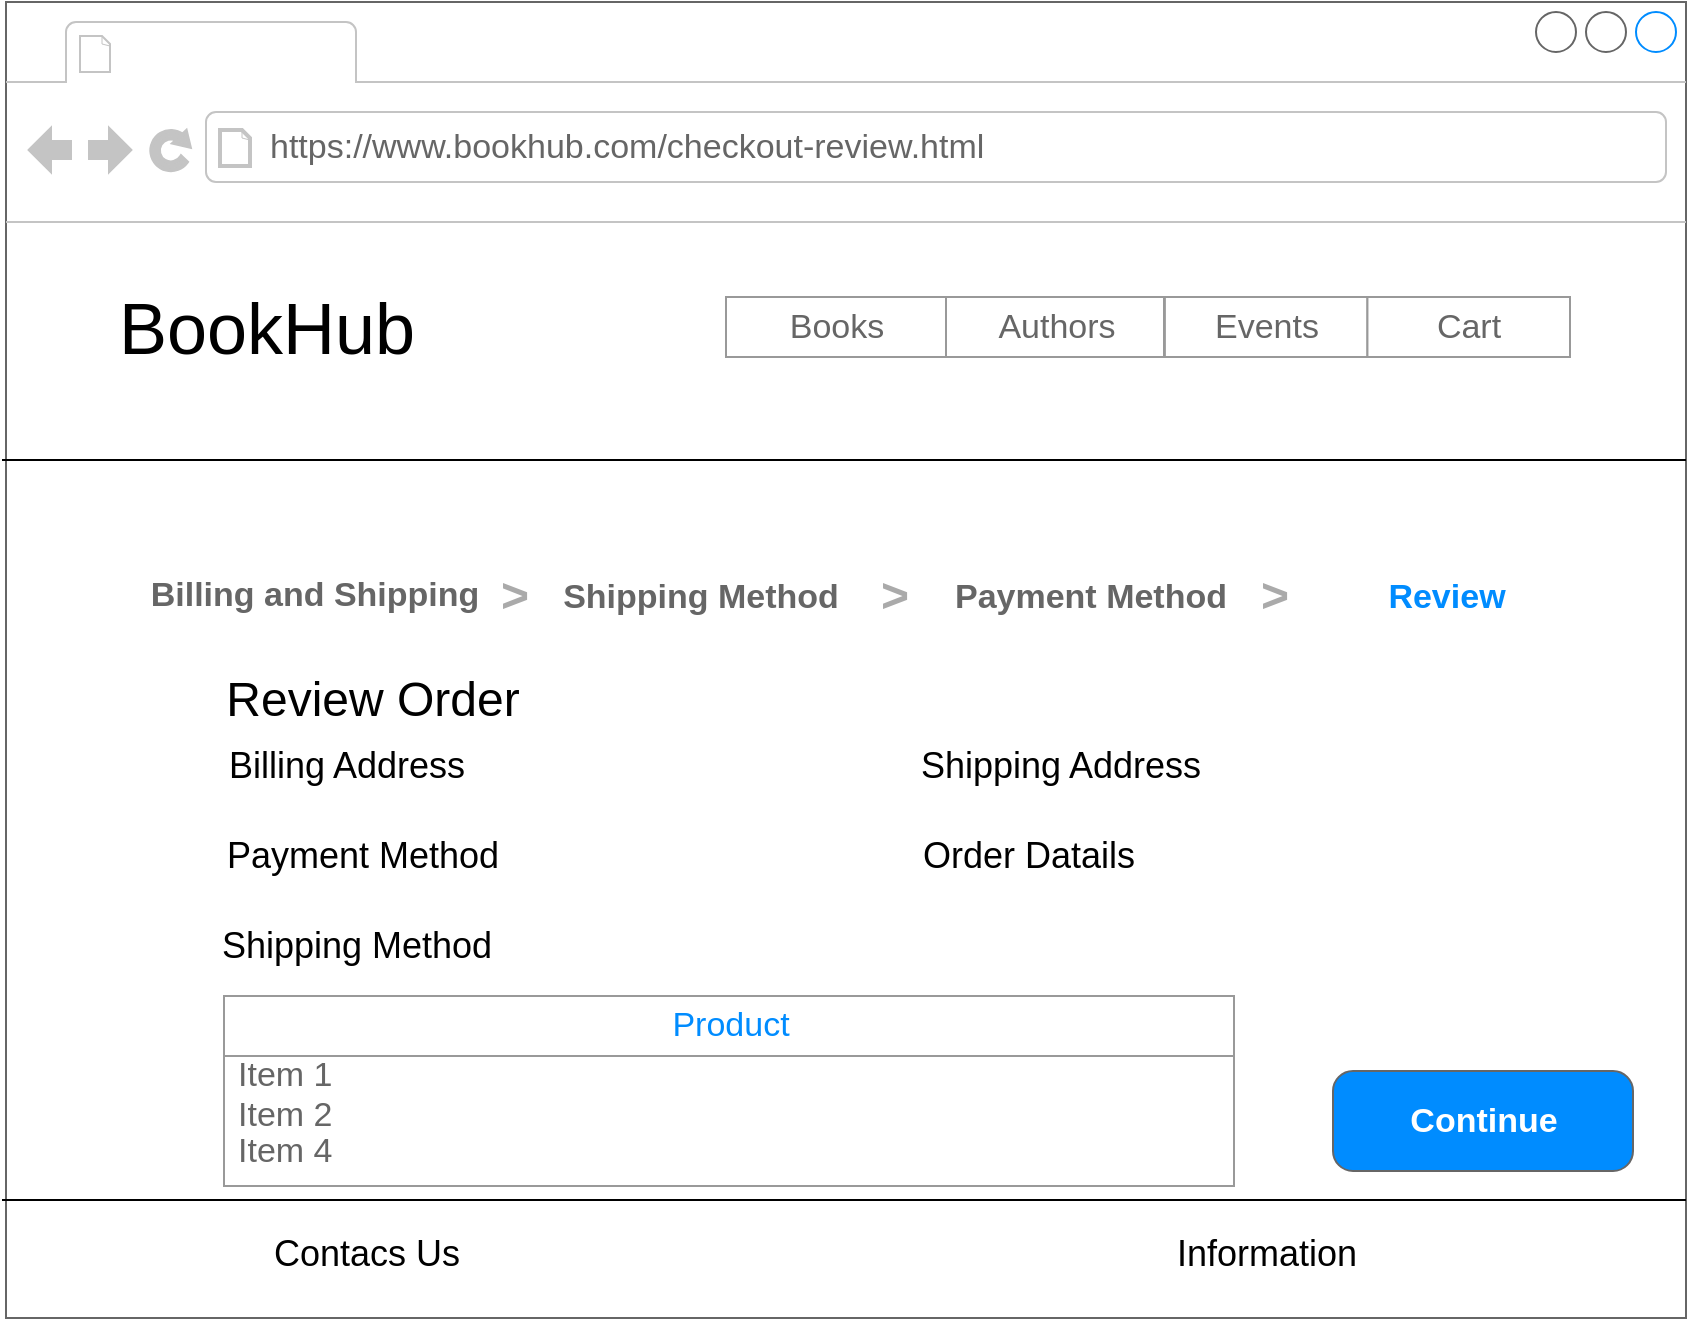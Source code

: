 <mxfile version="10.8.1" type="device"><diagram id="2fuwYE4tPdZ0bRQL50rZ" name="Page-3"><mxGraphModel dx="1207" dy="645" grid="0" gridSize="10" guides="1" tooltips="1" connect="1" arrows="1" fold="1" page="1" pageScale="1" pageWidth="827" pageHeight="1169" math="0" shadow="0"><root><mxCell id="_cAGtymyQdYTcpMUowJ--0"/><mxCell id="_cAGtymyQdYTcpMUowJ--1" parent="_cAGtymyQdYTcpMUowJ--0"/><mxCell id="Wj_hTVPUTUDSRRmb9nRt-0" value="" style="strokeWidth=1;shadow=0;dashed=0;align=center;html=1;shape=mxgraph.mockup.containers.browserWindow;rSize=0;fillColor=#ffffff;strokeColor=#666666;strokeColor2=#008cff;strokeColor3=#c4c4c4;mainText=,;recursiveResize=0;" vertex="1" parent="_cAGtymyQdYTcpMUowJ--1"><mxGeometry x="49" y="24" width="840" height="658" as="geometry"/></mxCell><mxCell id="Wj_hTVPUTUDSRRmb9nRt-1" value="" style="strokeWidth=1;shadow=0;dashed=0;align=center;html=1;shape=mxgraph.mockup.containers.anchor;fontSize=17;fontColor=#666666;align=left;" vertex="1" parent="Wj_hTVPUTUDSRRmb9nRt-0"><mxGeometry x="60" y="12" width="110" height="26" as="geometry"/></mxCell><mxCell id="Wj_hTVPUTUDSRRmb9nRt-2" value="https://www.bookhub.com/checkout-review.html&lt;br&gt;" style="strokeWidth=1;shadow=0;dashed=0;align=center;html=1;shape=mxgraph.mockup.containers.anchor;rSize=0;fontSize=17;fontColor=#666666;align=left;" vertex="1" parent="Wj_hTVPUTUDSRRmb9nRt-0"><mxGeometry x="130" y="60" width="250" height="26" as="geometry"/></mxCell><mxCell id="Wj_hTVPUTUDSRRmb9nRt-23" value="&lt;font style=&quot;font-size: 36px&quot;&gt;BookHub&lt;/font&gt;&lt;br&gt;" style="text;html=1;strokeColor=none;fillColor=none;align=center;verticalAlign=middle;whiteSpace=wrap;rounded=0;" vertex="1" parent="Wj_hTVPUTUDSRRmb9nRt-0"><mxGeometry x="41.5" y="132.5" width="177" height="60" as="geometry"/></mxCell><mxCell id="Wj_hTVPUTUDSRRmb9nRt-14" value="" style="strokeWidth=1;shadow=0;dashed=0;align=center;html=1;shape=mxgraph.mockup.forms.rrect;rSize=0;strokeColor=#999999;fillColor=#ffffff;" vertex="1" parent="Wj_hTVPUTUDSRRmb9nRt-0"><mxGeometry x="360" y="147.5" width="422" height="30" as="geometry"/></mxCell><mxCell id="Wj_hTVPUTUDSRRmb9nRt-15" value="Books" style="strokeColor=inherit;fillColor=inherit;gradientColor=inherit;strokeWidth=1;shadow=0;dashed=0;align=center;html=1;shape=mxgraph.mockup.forms.rrect;rSize=0;fontSize=17;fontColor=#666666;" vertex="1" parent="Wj_hTVPUTUDSRRmb9nRt-14"><mxGeometry width="110" height="30" as="geometry"/></mxCell><mxCell id="Wj_hTVPUTUDSRRmb9nRt-16" value="Authors" style="strokeColor=inherit;fillColor=inherit;gradientColor=inherit;strokeWidth=1;shadow=0;dashed=0;align=center;html=1;shape=mxgraph.mockup.forms.rrect;rSize=0;fontSize=17;fontColor=#666666;" vertex="1" parent="Wj_hTVPUTUDSRRmb9nRt-14"><mxGeometry x="110" width="109" height="30" as="geometry"/></mxCell><mxCell id="Wj_hTVPUTUDSRRmb9nRt-17" value="Events" style="strokeColor=inherit;fillColor=inherit;gradientColor=inherit;strokeWidth=1;shadow=0;dashed=0;align=center;html=1;shape=mxgraph.mockup.forms.rrect;rSize=0;fontSize=17;fontColor=#666666;" vertex="1" parent="Wj_hTVPUTUDSRRmb9nRt-14"><mxGeometry x="219.44" width="101.28" height="30" as="geometry"/></mxCell><mxCell id="Wj_hTVPUTUDSRRmb9nRt-18" value="Cart" style="strokeColor=inherit;fillColor=inherit;gradientColor=inherit;strokeWidth=1;shadow=0;dashed=0;align=center;html=1;shape=mxgraph.mockup.forms.rrect;rSize=0;fontSize=17;fontColor=#666666;" vertex="1" parent="Wj_hTVPUTUDSRRmb9nRt-14"><mxGeometry x="320.72" width="101.28" height="30" as="geometry"/></mxCell><mxCell id="Wj_hTVPUTUDSRRmb9nRt-29" value="&lt;font style=&quot;font-size: 18px&quot;&gt;Contacs Us&lt;/font&gt;&lt;br&gt;" style="text;html=1;strokeColor=none;fillColor=none;align=center;verticalAlign=middle;whiteSpace=wrap;rounded=0;" vertex="1" parent="Wj_hTVPUTUDSRRmb9nRt-0"><mxGeometry x="121" y="606" width="119" height="40" as="geometry"/></mxCell><mxCell id="Wj_hTVPUTUDSRRmb9nRt-30" value="&lt;font style=&quot;font-size: 18px&quot;&gt;Information&lt;/font&gt;&lt;br&gt;" style="text;html=1;strokeColor=none;fillColor=none;align=center;verticalAlign=middle;whiteSpace=wrap;rounded=0;" vertex="1" parent="Wj_hTVPUTUDSRRmb9nRt-0"><mxGeometry x="571" y="606" width="119" height="40" as="geometry"/></mxCell><mxCell id="B5abtC58vUyeeaZMiuM_-163" value="Continue" style="strokeWidth=1;shadow=0;dashed=0;align=center;html=1;shape=mxgraph.mockup.buttons.button;strokeColor=#666666;fontColor=#ffffff;mainText=;buttonStyle=round;fontSize=17;fontStyle=1;fillColor=#008cff;whiteSpace=wrap;" vertex="1" parent="Wj_hTVPUTUDSRRmb9nRt-0"><mxGeometry x="663.5" y="534.5" width="150" height="50" as="geometry"/></mxCell><mxCell id="B5abtC58vUyeeaZMiuM_-168" value="&lt;font style=&quot;font-size: 24px&quot;&gt;Review Order&lt;/font&gt;" style="text;html=1;strokeColor=none;fillColor=none;align=center;verticalAlign=middle;whiteSpace=wrap;rounded=0;" vertex="1" parent="Wj_hTVPUTUDSRRmb9nRt-0"><mxGeometry x="76" y="338.5" width="215" height="20" as="geometry"/></mxCell><mxCell id="B5abtC58vUyeeaZMiuM_-183" value="&gt;" style="strokeWidth=1;shadow=0;dashed=0;align=center;html=1;shape=mxgraph.mockup.navigation.anchor;fontSize=24;fontColor=#aaaaaa;fontStyle=1;fillColor=none;" vertex="1" parent="Wj_hTVPUTUDSRRmb9nRt-0"><mxGeometry x="243.5" y="282" width="20" height="30" as="geometry"/></mxCell><mxCell id="B5abtC58vUyeeaZMiuM_-184" value="Billing and Shipping" style="strokeWidth=1;shadow=0;dashed=0;align=center;html=1;shape=mxgraph.mockup.navigation.anchor;fontSize=17;fontColor=#666666;fontStyle=1;fillColor=none;" vertex="1" parent="Wj_hTVPUTUDSRRmb9nRt-0"><mxGeometry x="123.5" y="282" width="60" height="30" as="geometry"/></mxCell><mxCell id="B5abtC58vUyeeaZMiuM_-185" value="&gt;" style="strokeWidth=1;shadow=0;dashed=0;align=center;html=1;shape=mxgraph.mockup.navigation.anchor;fontSize=24;fontColor=#aaaaaa;fontStyle=1;fillColor=none;" vertex="1" parent="Wj_hTVPUTUDSRRmb9nRt-0"><mxGeometry x="433.5" y="282" width="20" height="30" as="geometry"/></mxCell><mxCell id="B5abtC58vUyeeaZMiuM_-187" value="&gt;" style="strokeWidth=1;shadow=0;dashed=0;align=center;html=1;shape=mxgraph.mockup.navigation.anchor;fontSize=24;fontColor=#aaaaaa;fontStyle=1;fillColor=none;" vertex="1" parent="Wj_hTVPUTUDSRRmb9nRt-0"><mxGeometry x="623.5" y="282" width="20" height="30" as="geometry"/></mxCell><mxCell id="B5abtC58vUyeeaZMiuM_-213" value="Payment Method" style="strokeWidth=1;shadow=0;dashed=0;align=center;html=1;shape=mxgraph.mockup.navigation.anchor;fontSize=17;fontColor=#666666;fontStyle=1;fillColor=none;" vertex="1" parent="Wj_hTVPUTUDSRRmb9nRt-0"><mxGeometry x="511.5" y="283" width="60" height="30" as="geometry"/></mxCell><mxCell id="B5abtC58vUyeeaZMiuM_-225" value="Review" style="strokeWidth=1;shadow=0;dashed=0;align=center;html=1;shape=mxgraph.mockup.navigation.anchor;fontSize=17;fontColor=#008cff;fontStyle=1;fillColor=#3D5DFF;" vertex="1" parent="Wj_hTVPUTUDSRRmb9nRt-0"><mxGeometry x="690" y="283" width="60" height="30" as="geometry"/></mxCell><mxCell id="B5abtC58vUyeeaZMiuM_-212" value="Shipping Method" style="strokeWidth=1;shadow=0;dashed=0;align=center;html=1;shape=mxgraph.mockup.navigation.anchor;fontSize=17;fontColor=#666666;fontStyle=1;fillColor=none;" vertex="1" parent="Wj_hTVPUTUDSRRmb9nRt-0"><mxGeometry x="317" y="283" width="60" height="30" as="geometry"/></mxCell><mxCell id="B5abtC58vUyeeaZMiuM_-247" value="&lt;font style=&quot;font-size: 18px&quot;&gt;Billing Address&lt;/font&gt;" style="text;html=1;strokeColor=none;fillColor=none;align=center;verticalAlign=middle;whiteSpace=wrap;rounded=0;" vertex="1" parent="Wj_hTVPUTUDSRRmb9nRt-0"><mxGeometry x="62.5" y="371.5" width="215" height="20" as="geometry"/></mxCell><mxCell id="B5abtC58vUyeeaZMiuM_-248" value="&lt;font style=&quot;font-size: 18px&quot;&gt;Shipping Address&lt;/font&gt;" style="text;html=1;strokeColor=none;fillColor=none;align=center;verticalAlign=middle;whiteSpace=wrap;rounded=0;" vertex="1" parent="Wj_hTVPUTUDSRRmb9nRt-0"><mxGeometry x="420" y="371.5" width="215" height="20" as="geometry"/></mxCell><mxCell id="B5abtC58vUyeeaZMiuM_-250" value="&lt;font style=&quot;font-size: 18px&quot;&gt;Payment Method&lt;/font&gt;" style="text;html=1;strokeColor=none;fillColor=none;align=center;verticalAlign=middle;whiteSpace=wrap;rounded=0;" vertex="1" parent="Wj_hTVPUTUDSRRmb9nRt-0"><mxGeometry x="71" y="417" width="215" height="20" as="geometry"/></mxCell><mxCell id="B5abtC58vUyeeaZMiuM_-251" value="&lt;font style=&quot;font-size: 18px&quot;&gt;Shipping Method&lt;/font&gt;" style="text;html=1;strokeColor=none;fillColor=none;align=center;verticalAlign=middle;whiteSpace=wrap;rounded=0;" vertex="1" parent="Wj_hTVPUTUDSRRmb9nRt-0"><mxGeometry x="68" y="462" width="215" height="20" as="geometry"/></mxCell><mxCell id="B5abtC58vUyeeaZMiuM_-252" value="&lt;font style=&quot;font-size: 18px&quot;&gt;Order Datails&lt;/font&gt;" style="text;html=1;strokeColor=none;fillColor=none;align=center;verticalAlign=middle;whiteSpace=wrap;rounded=0;" vertex="1" parent="Wj_hTVPUTUDSRRmb9nRt-0"><mxGeometry x="403.5" y="417" width="215" height="20" as="geometry"/></mxCell><mxCell id="B5abtC58vUyeeaZMiuM_-254" value="" style="strokeWidth=1;shadow=0;dashed=0;align=center;html=1;shape=mxgraph.mockup.forms.rrect;rSize=0;strokeColor=#999999;fillColor=#ffffff;fontSize=17;fontColor=#666666;" vertex="1" parent="Wj_hTVPUTUDSRRmb9nRt-0"><mxGeometry x="109" y="497" width="505" height="95" as="geometry"/></mxCell><mxCell id="B5abtC58vUyeeaZMiuM_-255" value="Product" style="strokeWidth=1;shadow=0;dashed=0;align=center;html=1;shape=mxgraph.mockup.forms.rrect;rSize=0;strokeColor=#999999;fontColor=#008cff;fontSize=17;fillColor=#ffffff;resizeWidth=1;" vertex="1" parent="B5abtC58vUyeeaZMiuM_-254"><mxGeometry width="505.0" height="30" relative="1" as="geometry"/></mxCell><mxCell id="B5abtC58vUyeeaZMiuM_-256" value="Item 1" style="strokeWidth=1;shadow=0;dashed=0;align=center;html=1;shape=mxgraph.mockup.forms.anchor;fontSize=17;fontColor=#666666;align=left;spacingLeft=5;resizeWidth=1;" vertex="1" parent="B5abtC58vUyeeaZMiuM_-254"><mxGeometry width="505.0" height="20" relative="1" as="geometry"><mxPoint y="30" as="offset"/></mxGeometry></mxCell><mxCell id="B5abtC58vUyeeaZMiuM_-257" value="Item 2" style="strokeWidth=1;shadow=0;dashed=0;align=center;html=1;shape=mxgraph.mockup.forms.anchor;fontSize=17;fontColor=#666666;align=left;spacingLeft=5;resizeWidth=1;" vertex="1" parent="B5abtC58vUyeeaZMiuM_-254"><mxGeometry width="505.0" height="20" relative="1" as="geometry"><mxPoint y="50" as="offset"/></mxGeometry></mxCell><mxCell id="B5abtC58vUyeeaZMiuM_-259" value="Item 4" style="strokeWidth=1;shadow=0;dashed=0;align=center;html=1;shape=mxgraph.mockup.forms.anchor;fontSize=17;fontColor=#666666;align=left;spacingLeft=5;resizeWidth=1;" vertex="1" parent="B5abtC58vUyeeaZMiuM_-254"><mxGeometry width="505.0" height="20" relative="1" as="geometry"><mxPoint y="68" as="offset"/></mxGeometry></mxCell><mxCell id="Wj_hTVPUTUDSRRmb9nRt-26" value="" style="endArrow=none;html=1;entryX=0;entryY=0.419;entryDx=0;entryDy=0;entryPerimeter=0;" edge="1" parent="_cAGtymyQdYTcpMUowJ--1"><mxGeometry width="50" height="50" relative="1" as="geometry"><mxPoint x="889" y="253" as="sourcePoint"/><mxPoint x="47" y="253" as="targetPoint"/></mxGeometry></mxCell><mxCell id="Wj_hTVPUTUDSRRmb9nRt-28" value="" style="endArrow=none;html=1;entryX=0;entryY=0.419;entryDx=0;entryDy=0;entryPerimeter=0;" edge="1" parent="_cAGtymyQdYTcpMUowJ--1"><mxGeometry width="50" height="50" relative="1" as="geometry"><mxPoint x="889" y="623" as="sourcePoint"/><mxPoint x="47" y="623" as="targetPoint"/></mxGeometry></mxCell></root></mxGraphModel></diagram></mxfile>